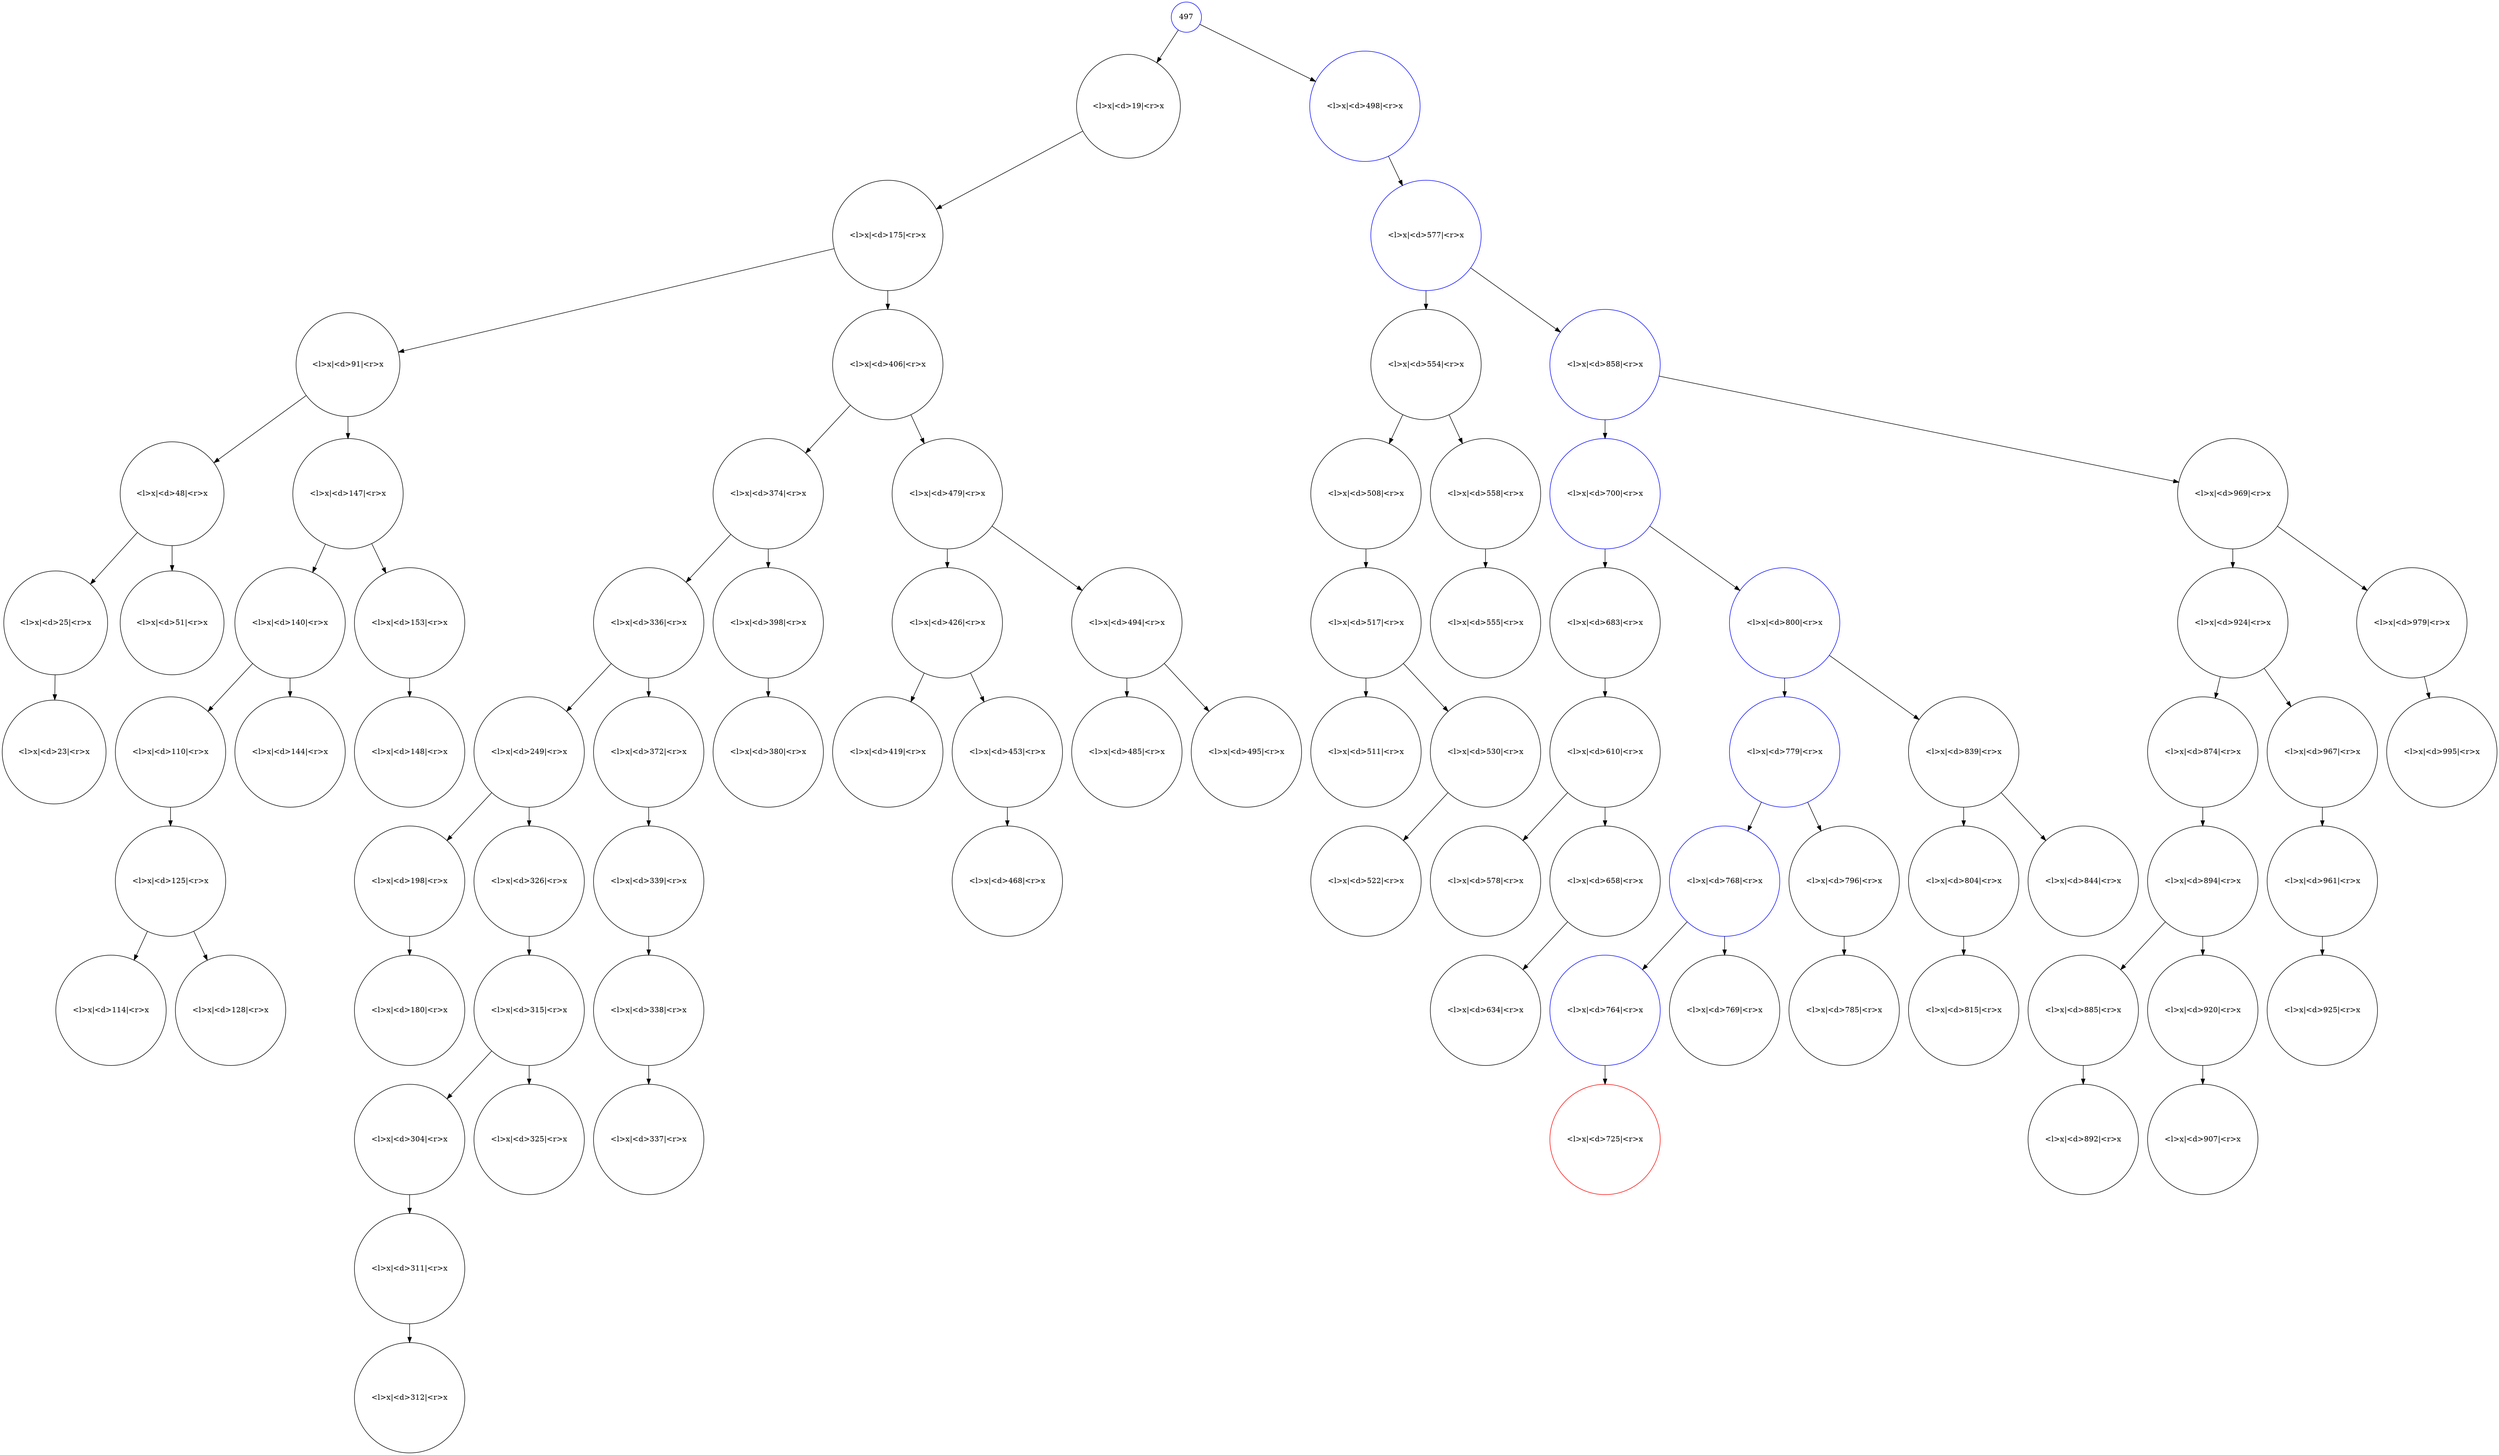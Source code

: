 digraph G{
497[shape=circle,color=blue];
19[label="<l>x|<d>19|<r>x",shape=circle];
497:l:sw->19:d;
498[label="<l>x|<d>498|<r>x",shape=circle,color=blue];
497:l:se->498:d;
175[label="<l>x|<d>175|<r>x",shape=circle];
19:l:se->175:d;
577[label="<l>x|<d>577|<r>x",shape=circle,color=blue];
498:l:se->577:d;
91[label="<l>x|<d>91|<r>x",shape=circle];
175:l:sw->91:d;
406[label="<l>x|<d>406|<r>x",shape=circle];
175:l:se->406:d;
554[label="<l>x|<d>554|<r>x",shape=circle];
577:l:sw->554:d;
858[label="<l>x|<d>858|<r>x",shape=circle,color=blue];
577:l:se->858:d;
48[label="<l>x|<d>48|<r>x",shape=circle];
91:l:sw->48:d;
147[label="<l>x|<d>147|<r>x",shape=circle];
91:l:se->147:d;
374[label="<l>x|<d>374|<r>x",shape=circle];
406:l:sw->374:d;
479[label="<l>x|<d>479|<r>x",shape=circle];
406:l:se->479:d;
508[label="<l>x|<d>508|<r>x",shape=circle];
554:l:sw->508:d;
558[label="<l>x|<d>558|<r>x",shape=circle];
554:l:se->558:d;
700[label="<l>x|<d>700|<r>x",shape=circle,color=blue];
858:l:sw->700:d;
969[label="<l>x|<d>969|<r>x",shape=circle];
858:l:se->969:d;
25[label="<l>x|<d>25|<r>x",shape=circle];
48:l:sw->25:d;
51[label="<l>x|<d>51|<r>x",shape=circle];
48:l:se->51:d;
140[label="<l>x|<d>140|<r>x",shape=circle];
147:l:sw->140:d;
153[label="<l>x|<d>153|<r>x",shape=circle];
147:l:se->153:d;
336[label="<l>x|<d>336|<r>x",shape=circle];
374:l:sw->336:d;
398[label="<l>x|<d>398|<r>x",shape=circle];
374:l:se->398:d;
426[label="<l>x|<d>426|<r>x",shape=circle];
479:l:sw->426:d;
494[label="<l>x|<d>494|<r>x",shape=circle];
479:l:se->494:d;
517[label="<l>x|<d>517|<r>x",shape=circle];
508:l:se->517:d;
555[label="<l>x|<d>555|<r>x",shape=circle];
558:l:sw->555:d;
683[label="<l>x|<d>683|<r>x",shape=circle];
700:l:sw->683:d;
800[label="<l>x|<d>800|<r>x",shape=circle,color=blue];
700:l:se->800:d;
924[label="<l>x|<d>924|<r>x",shape=circle];
969:l:sw->924:d;
979[label="<l>x|<d>979|<r>x",shape=circle];
969:l:se->979:d;
23[label="<l>x|<d>23|<r>x",shape=circle];
25:l:sw->23:d;
110[label="<l>x|<d>110|<r>x",shape=circle];
140:l:sw->110:d;
144[label="<l>x|<d>144|<r>x",shape=circle];
140:l:se->144:d;
148[label="<l>x|<d>148|<r>x",shape=circle];
153:l:sw->148:d;
249[label="<l>x|<d>249|<r>x",shape=circle];
336:l:sw->249:d;
372[label="<l>x|<d>372|<r>x",shape=circle];
336:l:se->372:d;
380[label="<l>x|<d>380|<r>x",shape=circle];
398:l:sw->380:d;
419[label="<l>x|<d>419|<r>x",shape=circle];
426:l:sw->419:d;
453[label="<l>x|<d>453|<r>x",shape=circle];
426:l:se->453:d;
485[label="<l>x|<d>485|<r>x",shape=circle];
494:l:sw->485:d;
495[label="<l>x|<d>495|<r>x",shape=circle];
494:l:se->495:d;
511[label="<l>x|<d>511|<r>x",shape=circle];
517:l:sw->511:d;
530[label="<l>x|<d>530|<r>x",shape=circle];
517:l:se->530:d;
610[label="<l>x|<d>610|<r>x",shape=circle];
683:l:sw->610:d;
779[label="<l>x|<d>779|<r>x",shape=circle,color=blue];
800:l:sw->779:d;
839[label="<l>x|<d>839|<r>x",shape=circle];
800:l:se->839:d;
874[label="<l>x|<d>874|<r>x",shape=circle];
924:l:sw->874:d;
967[label="<l>x|<d>967|<r>x",shape=circle];
924:l:se->967:d;
995[label="<l>x|<d>995|<r>x",shape=circle];
979:l:se->995:d;
125[label="<l>x|<d>125|<r>x",shape=circle];
110:l:se->125:d;
198[label="<l>x|<d>198|<r>x",shape=circle];
249:l:sw->198:d;
326[label="<l>x|<d>326|<r>x",shape=circle];
249:l:se->326:d;
339[label="<l>x|<d>339|<r>x",shape=circle];
372:l:sw->339:d;
468[label="<l>x|<d>468|<r>x",shape=circle];
453:l:se->468:d;
522[label="<l>x|<d>522|<r>x",shape=circle];
530:l:sw->522:d;
578[label="<l>x|<d>578|<r>x",shape=circle];
610:l:sw->578:d;
658[label="<l>x|<d>658|<r>x",shape=circle];
610:l:se->658:d;
768[label="<l>x|<d>768|<r>x",shape=circle,color=blue];
779:l:sw->768:d;
796[label="<l>x|<d>796|<r>x",shape=circle];
779:l:se->796:d;
804[label="<l>x|<d>804|<r>x",shape=circle];
839:l:sw->804:d;
844[label="<l>x|<d>844|<r>x",shape=circle];
839:l:se->844:d;
894[label="<l>x|<d>894|<r>x",shape=circle];
874:l:se->894:d;
961[label="<l>x|<d>961|<r>x",shape=circle];
967:l:sw->961:d;
114[label="<l>x|<d>114|<r>x",shape=circle];
125:l:sw->114:d;
128[label="<l>x|<d>128|<r>x",shape=circle];
125:l:se->128:d;
180[label="<l>x|<d>180|<r>x",shape=circle];
198:l:sw->180:d;
315[label="<l>x|<d>315|<r>x",shape=circle];
326:l:sw->315:d;
338[label="<l>x|<d>338|<r>x",shape=circle];
339:l:sw->338:d;
634[label="<l>x|<d>634|<r>x",shape=circle];
658:l:sw->634:d;
764[label="<l>x|<d>764|<r>x",shape=circle,color=blue];
768:l:sw->764:d;
769[label="<l>x|<d>769|<r>x",shape=circle];
768:l:se->769:d;
785[label="<l>x|<d>785|<r>x",shape=circle];
796:l:sw->785:d;
815[label="<l>x|<d>815|<r>x",shape=circle];
804:l:se->815:d;
885[label="<l>x|<d>885|<r>x",shape=circle];
894:l:sw->885:d;
920[label="<l>x|<d>920|<r>x",shape=circle];
894:l:se->920:d;
925[label="<l>x|<d>925|<r>x",shape=circle];
961:l:sw->925:d;
304[label="<l>x|<d>304|<r>x",shape=circle];
315:l:sw->304:d;
325[label="<l>x|<d>325|<r>x",shape=circle];
315:l:se->325:d;
337[label="<l>x|<d>337|<r>x",shape=circle];
338:l:sw->337:d;
725[label="<l>x|<d>725|<r>x",shape=circle,color=red];
764:l:sw->725:d;
892[label="<l>x|<d>892|<r>x",shape=circle];
885:l:se->892:d;
907[label="<l>x|<d>907|<r>x",shape=circle];
920:l:sw->907:d;
311[label="<l>x|<d>311|<r>x",shape=circle];
304:l:se->311:d;
312[label="<l>x|<d>312|<r>x",shape=circle];
311:l:se->312:d;
}
